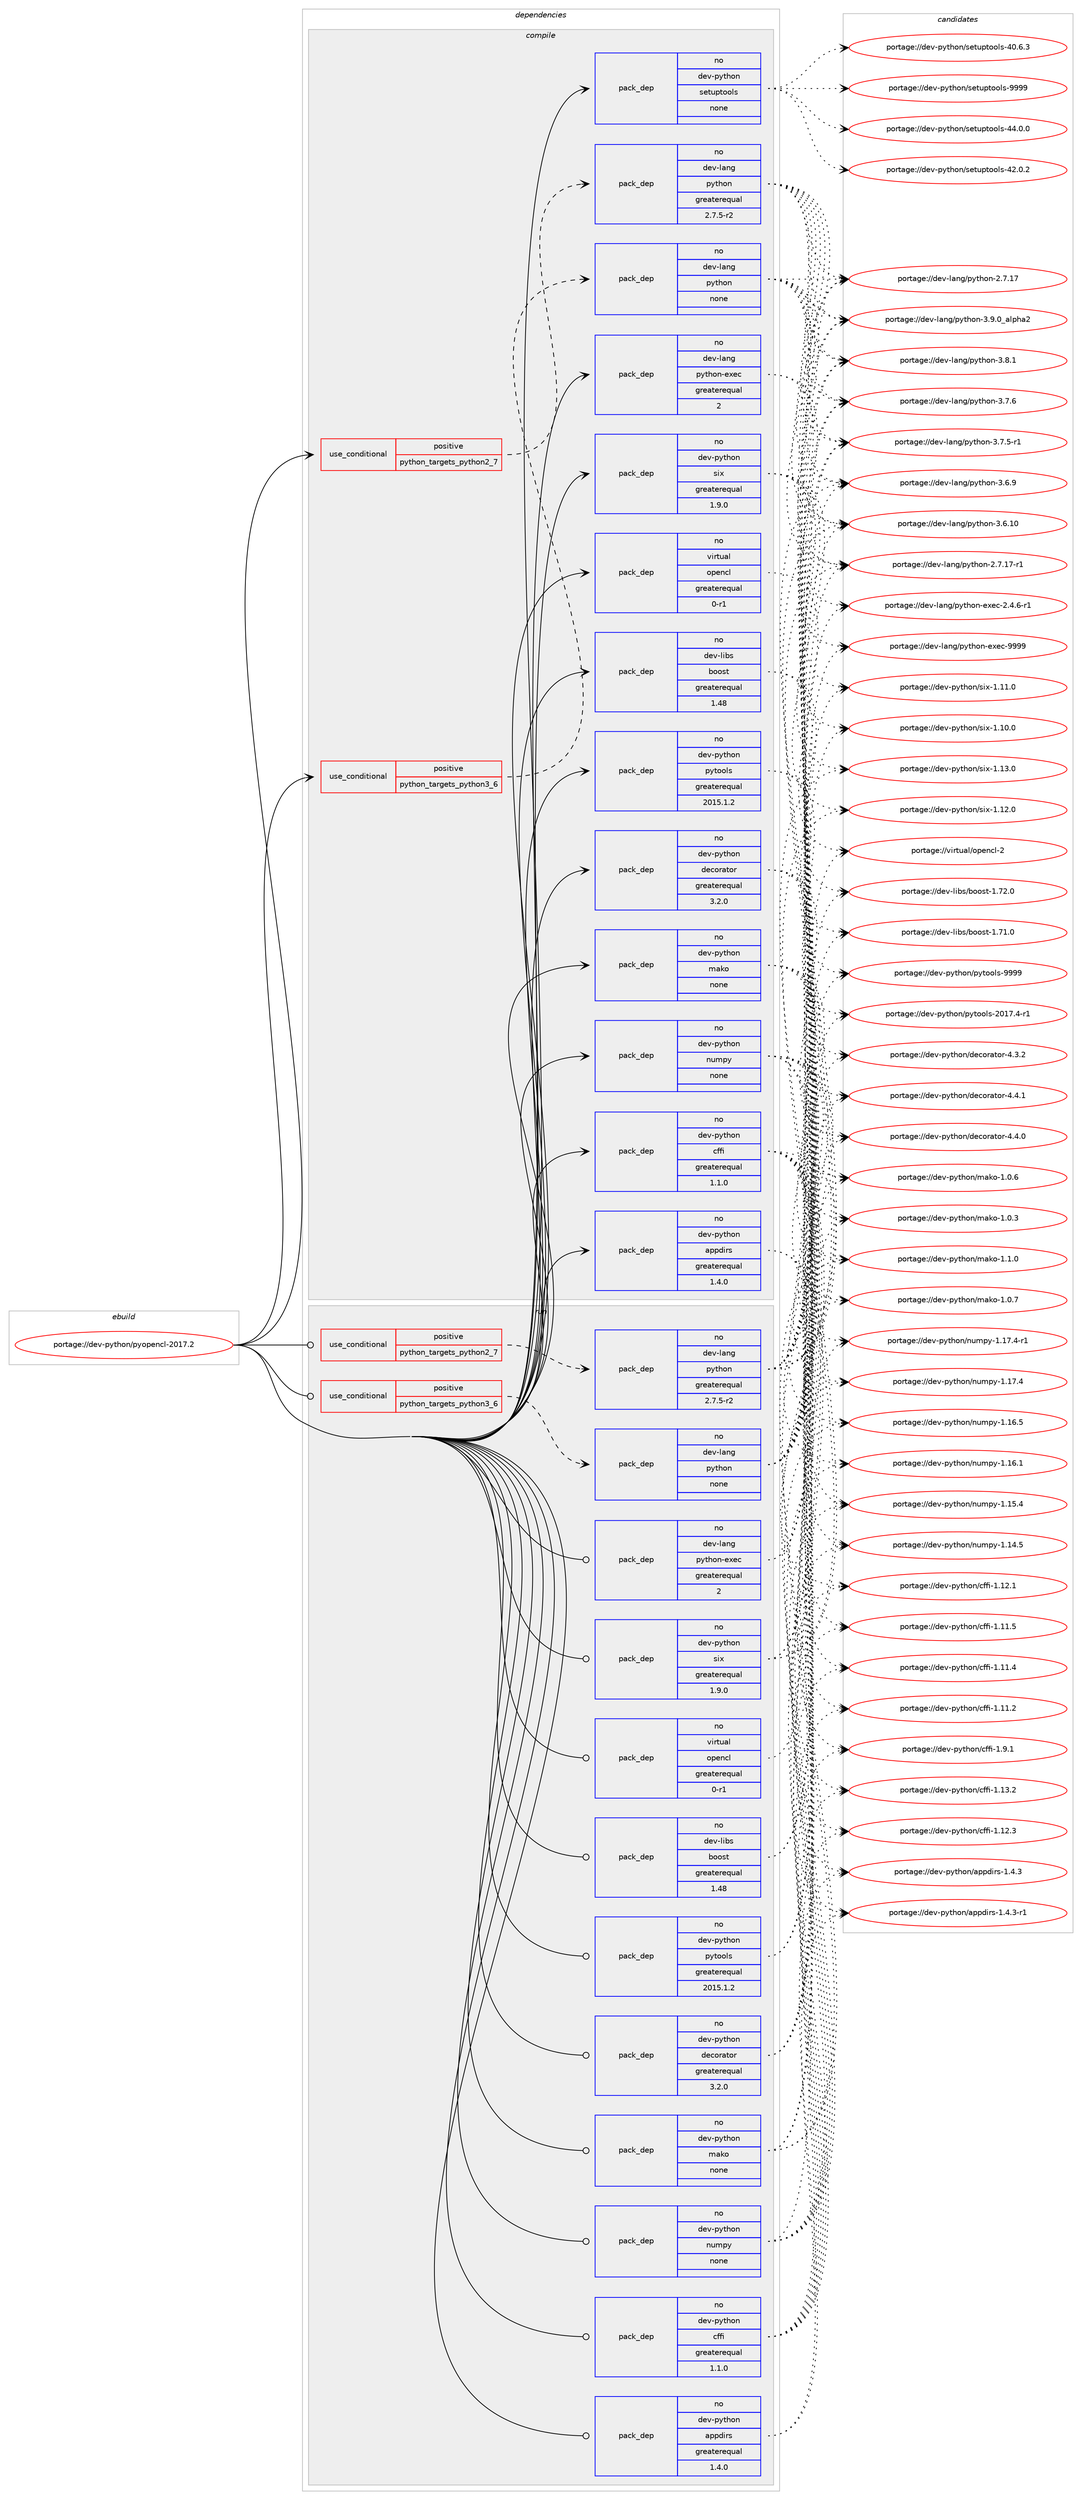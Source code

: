 digraph prolog {

# *************
# Graph options
# *************

newrank=true;
concentrate=true;
compound=true;
graph [rankdir=LR,fontname=Helvetica,fontsize=10,ranksep=1.5];#, ranksep=2.5, nodesep=0.2];
edge  [arrowhead=vee];
node  [fontname=Helvetica,fontsize=10];

# **********
# The ebuild
# **********

subgraph cluster_leftcol {
color=gray;
label=<<i>ebuild</i>>;
id [label="portage://dev-python/pyopencl-2017.2", color=red, width=4, href="../dev-python/pyopencl-2017.2.svg"];
}

# ****************
# The dependencies
# ****************

subgraph cluster_midcol {
color=gray;
label=<<i>dependencies</i>>;
subgraph cluster_compile {
fillcolor="#eeeeee";
style=filled;
label=<<i>compile</i>>;
subgraph cond108976 {
dependency436495 [label=<<TABLE BORDER="0" CELLBORDER="1" CELLSPACING="0" CELLPADDING="4"><TR><TD ROWSPAN="3" CELLPADDING="10">use_conditional</TD></TR><TR><TD>positive</TD></TR><TR><TD>python_targets_python2_7</TD></TR></TABLE>>, shape=none, color=red];
subgraph pack322587 {
dependency436496 [label=<<TABLE BORDER="0" CELLBORDER="1" CELLSPACING="0" CELLPADDING="4" WIDTH="220"><TR><TD ROWSPAN="6" CELLPADDING="30">pack_dep</TD></TR><TR><TD WIDTH="110">no</TD></TR><TR><TD>dev-lang</TD></TR><TR><TD>python</TD></TR><TR><TD>greaterequal</TD></TR><TR><TD>2.7.5-r2</TD></TR></TABLE>>, shape=none, color=blue];
}
dependency436495:e -> dependency436496:w [weight=20,style="dashed",arrowhead="vee"];
}
id:e -> dependency436495:w [weight=20,style="solid",arrowhead="vee"];
subgraph cond108977 {
dependency436497 [label=<<TABLE BORDER="0" CELLBORDER="1" CELLSPACING="0" CELLPADDING="4"><TR><TD ROWSPAN="3" CELLPADDING="10">use_conditional</TD></TR><TR><TD>positive</TD></TR><TR><TD>python_targets_python3_6</TD></TR></TABLE>>, shape=none, color=red];
subgraph pack322588 {
dependency436498 [label=<<TABLE BORDER="0" CELLBORDER="1" CELLSPACING="0" CELLPADDING="4" WIDTH="220"><TR><TD ROWSPAN="6" CELLPADDING="30">pack_dep</TD></TR><TR><TD WIDTH="110">no</TD></TR><TR><TD>dev-lang</TD></TR><TR><TD>python</TD></TR><TR><TD>none</TD></TR><TR><TD></TD></TR></TABLE>>, shape=none, color=blue];
}
dependency436497:e -> dependency436498:w [weight=20,style="dashed",arrowhead="vee"];
}
id:e -> dependency436497:w [weight=20,style="solid",arrowhead="vee"];
subgraph pack322589 {
dependency436499 [label=<<TABLE BORDER="0" CELLBORDER="1" CELLSPACING="0" CELLPADDING="4" WIDTH="220"><TR><TD ROWSPAN="6" CELLPADDING="30">pack_dep</TD></TR><TR><TD WIDTH="110">no</TD></TR><TR><TD>dev-lang</TD></TR><TR><TD>python-exec</TD></TR><TR><TD>greaterequal</TD></TR><TR><TD>2</TD></TR></TABLE>>, shape=none, color=blue];
}
id:e -> dependency436499:w [weight=20,style="solid",arrowhead="vee"];
subgraph pack322590 {
dependency436500 [label=<<TABLE BORDER="0" CELLBORDER="1" CELLSPACING="0" CELLPADDING="4" WIDTH="220"><TR><TD ROWSPAN="6" CELLPADDING="30">pack_dep</TD></TR><TR><TD WIDTH="110">no</TD></TR><TR><TD>dev-libs</TD></TR><TR><TD>boost</TD></TR><TR><TD>greaterequal</TD></TR><TR><TD>1.48</TD></TR></TABLE>>, shape=none, color=blue];
}
id:e -> dependency436500:w [weight=20,style="solid",arrowhead="vee"];
subgraph pack322591 {
dependency436501 [label=<<TABLE BORDER="0" CELLBORDER="1" CELLSPACING="0" CELLPADDING="4" WIDTH="220"><TR><TD ROWSPAN="6" CELLPADDING="30">pack_dep</TD></TR><TR><TD WIDTH="110">no</TD></TR><TR><TD>dev-python</TD></TR><TR><TD>appdirs</TD></TR><TR><TD>greaterequal</TD></TR><TR><TD>1.4.0</TD></TR></TABLE>>, shape=none, color=blue];
}
id:e -> dependency436501:w [weight=20,style="solid",arrowhead="vee"];
subgraph pack322592 {
dependency436502 [label=<<TABLE BORDER="0" CELLBORDER="1" CELLSPACING="0" CELLPADDING="4" WIDTH="220"><TR><TD ROWSPAN="6" CELLPADDING="30">pack_dep</TD></TR><TR><TD WIDTH="110">no</TD></TR><TR><TD>dev-python</TD></TR><TR><TD>cffi</TD></TR><TR><TD>greaterequal</TD></TR><TR><TD>1.1.0</TD></TR></TABLE>>, shape=none, color=blue];
}
id:e -> dependency436502:w [weight=20,style="solid",arrowhead="vee"];
subgraph pack322593 {
dependency436503 [label=<<TABLE BORDER="0" CELLBORDER="1" CELLSPACING="0" CELLPADDING="4" WIDTH="220"><TR><TD ROWSPAN="6" CELLPADDING="30">pack_dep</TD></TR><TR><TD WIDTH="110">no</TD></TR><TR><TD>dev-python</TD></TR><TR><TD>decorator</TD></TR><TR><TD>greaterequal</TD></TR><TR><TD>3.2.0</TD></TR></TABLE>>, shape=none, color=blue];
}
id:e -> dependency436503:w [weight=20,style="solid",arrowhead="vee"];
subgraph pack322594 {
dependency436504 [label=<<TABLE BORDER="0" CELLBORDER="1" CELLSPACING="0" CELLPADDING="4" WIDTH="220"><TR><TD ROWSPAN="6" CELLPADDING="30">pack_dep</TD></TR><TR><TD WIDTH="110">no</TD></TR><TR><TD>dev-python</TD></TR><TR><TD>mako</TD></TR><TR><TD>none</TD></TR><TR><TD></TD></TR></TABLE>>, shape=none, color=blue];
}
id:e -> dependency436504:w [weight=20,style="solid",arrowhead="vee"];
subgraph pack322595 {
dependency436505 [label=<<TABLE BORDER="0" CELLBORDER="1" CELLSPACING="0" CELLPADDING="4" WIDTH="220"><TR><TD ROWSPAN="6" CELLPADDING="30">pack_dep</TD></TR><TR><TD WIDTH="110">no</TD></TR><TR><TD>dev-python</TD></TR><TR><TD>numpy</TD></TR><TR><TD>none</TD></TR><TR><TD></TD></TR></TABLE>>, shape=none, color=blue];
}
id:e -> dependency436505:w [weight=20,style="solid",arrowhead="vee"];
subgraph pack322596 {
dependency436506 [label=<<TABLE BORDER="0" CELLBORDER="1" CELLSPACING="0" CELLPADDING="4" WIDTH="220"><TR><TD ROWSPAN="6" CELLPADDING="30">pack_dep</TD></TR><TR><TD WIDTH="110">no</TD></TR><TR><TD>dev-python</TD></TR><TR><TD>pytools</TD></TR><TR><TD>greaterequal</TD></TR><TR><TD>2015.1.2</TD></TR></TABLE>>, shape=none, color=blue];
}
id:e -> dependency436506:w [weight=20,style="solid",arrowhead="vee"];
subgraph pack322597 {
dependency436507 [label=<<TABLE BORDER="0" CELLBORDER="1" CELLSPACING="0" CELLPADDING="4" WIDTH="220"><TR><TD ROWSPAN="6" CELLPADDING="30">pack_dep</TD></TR><TR><TD WIDTH="110">no</TD></TR><TR><TD>dev-python</TD></TR><TR><TD>setuptools</TD></TR><TR><TD>none</TD></TR><TR><TD></TD></TR></TABLE>>, shape=none, color=blue];
}
id:e -> dependency436507:w [weight=20,style="solid",arrowhead="vee"];
subgraph pack322598 {
dependency436508 [label=<<TABLE BORDER="0" CELLBORDER="1" CELLSPACING="0" CELLPADDING="4" WIDTH="220"><TR><TD ROWSPAN="6" CELLPADDING="30">pack_dep</TD></TR><TR><TD WIDTH="110">no</TD></TR><TR><TD>dev-python</TD></TR><TR><TD>six</TD></TR><TR><TD>greaterequal</TD></TR><TR><TD>1.9.0</TD></TR></TABLE>>, shape=none, color=blue];
}
id:e -> dependency436508:w [weight=20,style="solid",arrowhead="vee"];
subgraph pack322599 {
dependency436509 [label=<<TABLE BORDER="0" CELLBORDER="1" CELLSPACING="0" CELLPADDING="4" WIDTH="220"><TR><TD ROWSPAN="6" CELLPADDING="30">pack_dep</TD></TR><TR><TD WIDTH="110">no</TD></TR><TR><TD>virtual</TD></TR><TR><TD>opencl</TD></TR><TR><TD>greaterequal</TD></TR><TR><TD>0-r1</TD></TR></TABLE>>, shape=none, color=blue];
}
id:e -> dependency436509:w [weight=20,style="solid",arrowhead="vee"];
}
subgraph cluster_compileandrun {
fillcolor="#eeeeee";
style=filled;
label=<<i>compile and run</i>>;
}
subgraph cluster_run {
fillcolor="#eeeeee";
style=filled;
label=<<i>run</i>>;
subgraph cond108978 {
dependency436510 [label=<<TABLE BORDER="0" CELLBORDER="1" CELLSPACING="0" CELLPADDING="4"><TR><TD ROWSPAN="3" CELLPADDING="10">use_conditional</TD></TR><TR><TD>positive</TD></TR><TR><TD>python_targets_python2_7</TD></TR></TABLE>>, shape=none, color=red];
subgraph pack322600 {
dependency436511 [label=<<TABLE BORDER="0" CELLBORDER="1" CELLSPACING="0" CELLPADDING="4" WIDTH="220"><TR><TD ROWSPAN="6" CELLPADDING="30">pack_dep</TD></TR><TR><TD WIDTH="110">no</TD></TR><TR><TD>dev-lang</TD></TR><TR><TD>python</TD></TR><TR><TD>greaterequal</TD></TR><TR><TD>2.7.5-r2</TD></TR></TABLE>>, shape=none, color=blue];
}
dependency436510:e -> dependency436511:w [weight=20,style="dashed",arrowhead="vee"];
}
id:e -> dependency436510:w [weight=20,style="solid",arrowhead="odot"];
subgraph cond108979 {
dependency436512 [label=<<TABLE BORDER="0" CELLBORDER="1" CELLSPACING="0" CELLPADDING="4"><TR><TD ROWSPAN="3" CELLPADDING="10">use_conditional</TD></TR><TR><TD>positive</TD></TR><TR><TD>python_targets_python3_6</TD></TR></TABLE>>, shape=none, color=red];
subgraph pack322601 {
dependency436513 [label=<<TABLE BORDER="0" CELLBORDER="1" CELLSPACING="0" CELLPADDING="4" WIDTH="220"><TR><TD ROWSPAN="6" CELLPADDING="30">pack_dep</TD></TR><TR><TD WIDTH="110">no</TD></TR><TR><TD>dev-lang</TD></TR><TR><TD>python</TD></TR><TR><TD>none</TD></TR><TR><TD></TD></TR></TABLE>>, shape=none, color=blue];
}
dependency436512:e -> dependency436513:w [weight=20,style="dashed",arrowhead="vee"];
}
id:e -> dependency436512:w [weight=20,style="solid",arrowhead="odot"];
subgraph pack322602 {
dependency436514 [label=<<TABLE BORDER="0" CELLBORDER="1" CELLSPACING="0" CELLPADDING="4" WIDTH="220"><TR><TD ROWSPAN="6" CELLPADDING="30">pack_dep</TD></TR><TR><TD WIDTH="110">no</TD></TR><TR><TD>dev-lang</TD></TR><TR><TD>python-exec</TD></TR><TR><TD>greaterequal</TD></TR><TR><TD>2</TD></TR></TABLE>>, shape=none, color=blue];
}
id:e -> dependency436514:w [weight=20,style="solid",arrowhead="odot"];
subgraph pack322603 {
dependency436515 [label=<<TABLE BORDER="0" CELLBORDER="1" CELLSPACING="0" CELLPADDING="4" WIDTH="220"><TR><TD ROWSPAN="6" CELLPADDING="30">pack_dep</TD></TR><TR><TD WIDTH="110">no</TD></TR><TR><TD>dev-libs</TD></TR><TR><TD>boost</TD></TR><TR><TD>greaterequal</TD></TR><TR><TD>1.48</TD></TR></TABLE>>, shape=none, color=blue];
}
id:e -> dependency436515:w [weight=20,style="solid",arrowhead="odot"];
subgraph pack322604 {
dependency436516 [label=<<TABLE BORDER="0" CELLBORDER="1" CELLSPACING="0" CELLPADDING="4" WIDTH="220"><TR><TD ROWSPAN="6" CELLPADDING="30">pack_dep</TD></TR><TR><TD WIDTH="110">no</TD></TR><TR><TD>dev-python</TD></TR><TR><TD>appdirs</TD></TR><TR><TD>greaterequal</TD></TR><TR><TD>1.4.0</TD></TR></TABLE>>, shape=none, color=blue];
}
id:e -> dependency436516:w [weight=20,style="solid",arrowhead="odot"];
subgraph pack322605 {
dependency436517 [label=<<TABLE BORDER="0" CELLBORDER="1" CELLSPACING="0" CELLPADDING="4" WIDTH="220"><TR><TD ROWSPAN="6" CELLPADDING="30">pack_dep</TD></TR><TR><TD WIDTH="110">no</TD></TR><TR><TD>dev-python</TD></TR><TR><TD>cffi</TD></TR><TR><TD>greaterequal</TD></TR><TR><TD>1.1.0</TD></TR></TABLE>>, shape=none, color=blue];
}
id:e -> dependency436517:w [weight=20,style="solid",arrowhead="odot"];
subgraph pack322606 {
dependency436518 [label=<<TABLE BORDER="0" CELLBORDER="1" CELLSPACING="0" CELLPADDING="4" WIDTH="220"><TR><TD ROWSPAN="6" CELLPADDING="30">pack_dep</TD></TR><TR><TD WIDTH="110">no</TD></TR><TR><TD>dev-python</TD></TR><TR><TD>decorator</TD></TR><TR><TD>greaterequal</TD></TR><TR><TD>3.2.0</TD></TR></TABLE>>, shape=none, color=blue];
}
id:e -> dependency436518:w [weight=20,style="solid",arrowhead="odot"];
subgraph pack322607 {
dependency436519 [label=<<TABLE BORDER="0" CELLBORDER="1" CELLSPACING="0" CELLPADDING="4" WIDTH="220"><TR><TD ROWSPAN="6" CELLPADDING="30">pack_dep</TD></TR><TR><TD WIDTH="110">no</TD></TR><TR><TD>dev-python</TD></TR><TR><TD>mako</TD></TR><TR><TD>none</TD></TR><TR><TD></TD></TR></TABLE>>, shape=none, color=blue];
}
id:e -> dependency436519:w [weight=20,style="solid",arrowhead="odot"];
subgraph pack322608 {
dependency436520 [label=<<TABLE BORDER="0" CELLBORDER="1" CELLSPACING="0" CELLPADDING="4" WIDTH="220"><TR><TD ROWSPAN="6" CELLPADDING="30">pack_dep</TD></TR><TR><TD WIDTH="110">no</TD></TR><TR><TD>dev-python</TD></TR><TR><TD>numpy</TD></TR><TR><TD>none</TD></TR><TR><TD></TD></TR></TABLE>>, shape=none, color=blue];
}
id:e -> dependency436520:w [weight=20,style="solid",arrowhead="odot"];
subgraph pack322609 {
dependency436521 [label=<<TABLE BORDER="0" CELLBORDER="1" CELLSPACING="0" CELLPADDING="4" WIDTH="220"><TR><TD ROWSPAN="6" CELLPADDING="30">pack_dep</TD></TR><TR><TD WIDTH="110">no</TD></TR><TR><TD>dev-python</TD></TR><TR><TD>pytools</TD></TR><TR><TD>greaterequal</TD></TR><TR><TD>2015.1.2</TD></TR></TABLE>>, shape=none, color=blue];
}
id:e -> dependency436521:w [weight=20,style="solid",arrowhead="odot"];
subgraph pack322610 {
dependency436522 [label=<<TABLE BORDER="0" CELLBORDER="1" CELLSPACING="0" CELLPADDING="4" WIDTH="220"><TR><TD ROWSPAN="6" CELLPADDING="30">pack_dep</TD></TR><TR><TD WIDTH="110">no</TD></TR><TR><TD>dev-python</TD></TR><TR><TD>six</TD></TR><TR><TD>greaterequal</TD></TR><TR><TD>1.9.0</TD></TR></TABLE>>, shape=none, color=blue];
}
id:e -> dependency436522:w [weight=20,style="solid",arrowhead="odot"];
subgraph pack322611 {
dependency436523 [label=<<TABLE BORDER="0" CELLBORDER="1" CELLSPACING="0" CELLPADDING="4" WIDTH="220"><TR><TD ROWSPAN="6" CELLPADDING="30">pack_dep</TD></TR><TR><TD WIDTH="110">no</TD></TR><TR><TD>virtual</TD></TR><TR><TD>opencl</TD></TR><TR><TD>greaterequal</TD></TR><TR><TD>0-r1</TD></TR></TABLE>>, shape=none, color=blue];
}
id:e -> dependency436523:w [weight=20,style="solid",arrowhead="odot"];
}
}

# **************
# The candidates
# **************

subgraph cluster_choices {
rank=same;
color=gray;
label=<<i>candidates</i>>;

subgraph choice322587 {
color=black;
nodesep=1;
choice10010111845108971101034711212111610411111045514657464895971081121049750 [label="portage://dev-lang/python-3.9.0_alpha2", color=red, width=4,href="../dev-lang/python-3.9.0_alpha2.svg"];
choice100101118451089711010347112121116104111110455146564649 [label="portage://dev-lang/python-3.8.1", color=red, width=4,href="../dev-lang/python-3.8.1.svg"];
choice100101118451089711010347112121116104111110455146554654 [label="portage://dev-lang/python-3.7.6", color=red, width=4,href="../dev-lang/python-3.7.6.svg"];
choice1001011184510897110103471121211161041111104551465546534511449 [label="portage://dev-lang/python-3.7.5-r1", color=red, width=4,href="../dev-lang/python-3.7.5-r1.svg"];
choice100101118451089711010347112121116104111110455146544657 [label="portage://dev-lang/python-3.6.9", color=red, width=4,href="../dev-lang/python-3.6.9.svg"];
choice10010111845108971101034711212111610411111045514654464948 [label="portage://dev-lang/python-3.6.10", color=red, width=4,href="../dev-lang/python-3.6.10.svg"];
choice100101118451089711010347112121116104111110455046554649554511449 [label="portage://dev-lang/python-2.7.17-r1", color=red, width=4,href="../dev-lang/python-2.7.17-r1.svg"];
choice10010111845108971101034711212111610411111045504655464955 [label="portage://dev-lang/python-2.7.17", color=red, width=4,href="../dev-lang/python-2.7.17.svg"];
dependency436496:e -> choice10010111845108971101034711212111610411111045514657464895971081121049750:w [style=dotted,weight="100"];
dependency436496:e -> choice100101118451089711010347112121116104111110455146564649:w [style=dotted,weight="100"];
dependency436496:e -> choice100101118451089711010347112121116104111110455146554654:w [style=dotted,weight="100"];
dependency436496:e -> choice1001011184510897110103471121211161041111104551465546534511449:w [style=dotted,weight="100"];
dependency436496:e -> choice100101118451089711010347112121116104111110455146544657:w [style=dotted,weight="100"];
dependency436496:e -> choice10010111845108971101034711212111610411111045514654464948:w [style=dotted,weight="100"];
dependency436496:e -> choice100101118451089711010347112121116104111110455046554649554511449:w [style=dotted,weight="100"];
dependency436496:e -> choice10010111845108971101034711212111610411111045504655464955:w [style=dotted,weight="100"];
}
subgraph choice322588 {
color=black;
nodesep=1;
choice10010111845108971101034711212111610411111045514657464895971081121049750 [label="portage://dev-lang/python-3.9.0_alpha2", color=red, width=4,href="../dev-lang/python-3.9.0_alpha2.svg"];
choice100101118451089711010347112121116104111110455146564649 [label="portage://dev-lang/python-3.8.1", color=red, width=4,href="../dev-lang/python-3.8.1.svg"];
choice100101118451089711010347112121116104111110455146554654 [label="portage://dev-lang/python-3.7.6", color=red, width=4,href="../dev-lang/python-3.7.6.svg"];
choice1001011184510897110103471121211161041111104551465546534511449 [label="portage://dev-lang/python-3.7.5-r1", color=red, width=4,href="../dev-lang/python-3.7.5-r1.svg"];
choice100101118451089711010347112121116104111110455146544657 [label="portage://dev-lang/python-3.6.9", color=red, width=4,href="../dev-lang/python-3.6.9.svg"];
choice10010111845108971101034711212111610411111045514654464948 [label="portage://dev-lang/python-3.6.10", color=red, width=4,href="../dev-lang/python-3.6.10.svg"];
choice100101118451089711010347112121116104111110455046554649554511449 [label="portage://dev-lang/python-2.7.17-r1", color=red, width=4,href="../dev-lang/python-2.7.17-r1.svg"];
choice10010111845108971101034711212111610411111045504655464955 [label="portage://dev-lang/python-2.7.17", color=red, width=4,href="../dev-lang/python-2.7.17.svg"];
dependency436498:e -> choice10010111845108971101034711212111610411111045514657464895971081121049750:w [style=dotted,weight="100"];
dependency436498:e -> choice100101118451089711010347112121116104111110455146564649:w [style=dotted,weight="100"];
dependency436498:e -> choice100101118451089711010347112121116104111110455146554654:w [style=dotted,weight="100"];
dependency436498:e -> choice1001011184510897110103471121211161041111104551465546534511449:w [style=dotted,weight="100"];
dependency436498:e -> choice100101118451089711010347112121116104111110455146544657:w [style=dotted,weight="100"];
dependency436498:e -> choice10010111845108971101034711212111610411111045514654464948:w [style=dotted,weight="100"];
dependency436498:e -> choice100101118451089711010347112121116104111110455046554649554511449:w [style=dotted,weight="100"];
dependency436498:e -> choice10010111845108971101034711212111610411111045504655464955:w [style=dotted,weight="100"];
}
subgraph choice322589 {
color=black;
nodesep=1;
choice10010111845108971101034711212111610411111045101120101994557575757 [label="portage://dev-lang/python-exec-9999", color=red, width=4,href="../dev-lang/python-exec-9999.svg"];
choice10010111845108971101034711212111610411111045101120101994550465246544511449 [label="portage://dev-lang/python-exec-2.4.6-r1", color=red, width=4,href="../dev-lang/python-exec-2.4.6-r1.svg"];
dependency436499:e -> choice10010111845108971101034711212111610411111045101120101994557575757:w [style=dotted,weight="100"];
dependency436499:e -> choice10010111845108971101034711212111610411111045101120101994550465246544511449:w [style=dotted,weight="100"];
}
subgraph choice322590 {
color=black;
nodesep=1;
choice1001011184510810598115479811111111511645494655504648 [label="portage://dev-libs/boost-1.72.0", color=red, width=4,href="../dev-libs/boost-1.72.0.svg"];
choice1001011184510810598115479811111111511645494655494648 [label="portage://dev-libs/boost-1.71.0", color=red, width=4,href="../dev-libs/boost-1.71.0.svg"];
dependency436500:e -> choice1001011184510810598115479811111111511645494655504648:w [style=dotted,weight="100"];
dependency436500:e -> choice1001011184510810598115479811111111511645494655494648:w [style=dotted,weight="100"];
}
subgraph choice322591 {
color=black;
nodesep=1;
choice1001011184511212111610411111047971121121001051141154549465246514511449 [label="portage://dev-python/appdirs-1.4.3-r1", color=red, width=4,href="../dev-python/appdirs-1.4.3-r1.svg"];
choice100101118451121211161041111104797112112100105114115454946524651 [label="portage://dev-python/appdirs-1.4.3", color=red, width=4,href="../dev-python/appdirs-1.4.3.svg"];
dependency436501:e -> choice1001011184511212111610411111047971121121001051141154549465246514511449:w [style=dotted,weight="100"];
dependency436501:e -> choice100101118451121211161041111104797112112100105114115454946524651:w [style=dotted,weight="100"];
}
subgraph choice322592 {
color=black;
nodesep=1;
choice100101118451121211161041111104799102102105454946574649 [label="portage://dev-python/cffi-1.9.1", color=red, width=4,href="../dev-python/cffi-1.9.1.svg"];
choice10010111845112121116104111110479910210210545494649514650 [label="portage://dev-python/cffi-1.13.2", color=red, width=4,href="../dev-python/cffi-1.13.2.svg"];
choice10010111845112121116104111110479910210210545494649504651 [label="portage://dev-python/cffi-1.12.3", color=red, width=4,href="../dev-python/cffi-1.12.3.svg"];
choice10010111845112121116104111110479910210210545494649504649 [label="portage://dev-python/cffi-1.12.1", color=red, width=4,href="../dev-python/cffi-1.12.1.svg"];
choice10010111845112121116104111110479910210210545494649494653 [label="portage://dev-python/cffi-1.11.5", color=red, width=4,href="../dev-python/cffi-1.11.5.svg"];
choice10010111845112121116104111110479910210210545494649494652 [label="portage://dev-python/cffi-1.11.4", color=red, width=4,href="../dev-python/cffi-1.11.4.svg"];
choice10010111845112121116104111110479910210210545494649494650 [label="portage://dev-python/cffi-1.11.2", color=red, width=4,href="../dev-python/cffi-1.11.2.svg"];
dependency436502:e -> choice100101118451121211161041111104799102102105454946574649:w [style=dotted,weight="100"];
dependency436502:e -> choice10010111845112121116104111110479910210210545494649514650:w [style=dotted,weight="100"];
dependency436502:e -> choice10010111845112121116104111110479910210210545494649504651:w [style=dotted,weight="100"];
dependency436502:e -> choice10010111845112121116104111110479910210210545494649504649:w [style=dotted,weight="100"];
dependency436502:e -> choice10010111845112121116104111110479910210210545494649494653:w [style=dotted,weight="100"];
dependency436502:e -> choice10010111845112121116104111110479910210210545494649494652:w [style=dotted,weight="100"];
dependency436502:e -> choice10010111845112121116104111110479910210210545494649494650:w [style=dotted,weight="100"];
}
subgraph choice322593 {
color=black;
nodesep=1;
choice10010111845112121116104111110471001019911111497116111114455246524649 [label="portage://dev-python/decorator-4.4.1", color=red, width=4,href="../dev-python/decorator-4.4.1.svg"];
choice10010111845112121116104111110471001019911111497116111114455246524648 [label="portage://dev-python/decorator-4.4.0", color=red, width=4,href="../dev-python/decorator-4.4.0.svg"];
choice10010111845112121116104111110471001019911111497116111114455246514650 [label="portage://dev-python/decorator-4.3.2", color=red, width=4,href="../dev-python/decorator-4.3.2.svg"];
dependency436503:e -> choice10010111845112121116104111110471001019911111497116111114455246524649:w [style=dotted,weight="100"];
dependency436503:e -> choice10010111845112121116104111110471001019911111497116111114455246524648:w [style=dotted,weight="100"];
dependency436503:e -> choice10010111845112121116104111110471001019911111497116111114455246514650:w [style=dotted,weight="100"];
}
subgraph choice322594 {
color=black;
nodesep=1;
choice100101118451121211161041111104710997107111454946494648 [label="portage://dev-python/mako-1.1.0", color=red, width=4,href="../dev-python/mako-1.1.0.svg"];
choice100101118451121211161041111104710997107111454946484655 [label="portage://dev-python/mako-1.0.7", color=red, width=4,href="../dev-python/mako-1.0.7.svg"];
choice100101118451121211161041111104710997107111454946484654 [label="portage://dev-python/mako-1.0.6", color=red, width=4,href="../dev-python/mako-1.0.6.svg"];
choice100101118451121211161041111104710997107111454946484651 [label="portage://dev-python/mako-1.0.3", color=red, width=4,href="../dev-python/mako-1.0.3.svg"];
dependency436504:e -> choice100101118451121211161041111104710997107111454946494648:w [style=dotted,weight="100"];
dependency436504:e -> choice100101118451121211161041111104710997107111454946484655:w [style=dotted,weight="100"];
dependency436504:e -> choice100101118451121211161041111104710997107111454946484654:w [style=dotted,weight="100"];
dependency436504:e -> choice100101118451121211161041111104710997107111454946484651:w [style=dotted,weight="100"];
}
subgraph choice322595 {
color=black;
nodesep=1;
choice1001011184511212111610411111047110117109112121454946495546524511449 [label="portage://dev-python/numpy-1.17.4-r1", color=red, width=4,href="../dev-python/numpy-1.17.4-r1.svg"];
choice100101118451121211161041111104711011710911212145494649554652 [label="portage://dev-python/numpy-1.17.4", color=red, width=4,href="../dev-python/numpy-1.17.4.svg"];
choice100101118451121211161041111104711011710911212145494649544653 [label="portage://dev-python/numpy-1.16.5", color=red, width=4,href="../dev-python/numpy-1.16.5.svg"];
choice100101118451121211161041111104711011710911212145494649544649 [label="portage://dev-python/numpy-1.16.1", color=red, width=4,href="../dev-python/numpy-1.16.1.svg"];
choice100101118451121211161041111104711011710911212145494649534652 [label="portage://dev-python/numpy-1.15.4", color=red, width=4,href="../dev-python/numpy-1.15.4.svg"];
choice100101118451121211161041111104711011710911212145494649524653 [label="portage://dev-python/numpy-1.14.5", color=red, width=4,href="../dev-python/numpy-1.14.5.svg"];
dependency436505:e -> choice1001011184511212111610411111047110117109112121454946495546524511449:w [style=dotted,weight="100"];
dependency436505:e -> choice100101118451121211161041111104711011710911212145494649554652:w [style=dotted,weight="100"];
dependency436505:e -> choice100101118451121211161041111104711011710911212145494649544653:w [style=dotted,weight="100"];
dependency436505:e -> choice100101118451121211161041111104711011710911212145494649544649:w [style=dotted,weight="100"];
dependency436505:e -> choice100101118451121211161041111104711011710911212145494649534652:w [style=dotted,weight="100"];
dependency436505:e -> choice100101118451121211161041111104711011710911212145494649524653:w [style=dotted,weight="100"];
}
subgraph choice322596 {
color=black;
nodesep=1;
choice10010111845112121116104111110471121211161111111081154557575757 [label="portage://dev-python/pytools-9999", color=red, width=4,href="../dev-python/pytools-9999.svg"];
choice1001011184511212111610411111047112121116111111108115455048495546524511449 [label="portage://dev-python/pytools-2017.4-r1", color=red, width=4,href="../dev-python/pytools-2017.4-r1.svg"];
dependency436506:e -> choice10010111845112121116104111110471121211161111111081154557575757:w [style=dotted,weight="100"];
dependency436506:e -> choice1001011184511212111610411111047112121116111111108115455048495546524511449:w [style=dotted,weight="100"];
}
subgraph choice322597 {
color=black;
nodesep=1;
choice10010111845112121116104111110471151011161171121161111111081154557575757 [label="portage://dev-python/setuptools-9999", color=red, width=4,href="../dev-python/setuptools-9999.svg"];
choice100101118451121211161041111104711510111611711211611111110811545525246484648 [label="portage://dev-python/setuptools-44.0.0", color=red, width=4,href="../dev-python/setuptools-44.0.0.svg"];
choice100101118451121211161041111104711510111611711211611111110811545525046484650 [label="portage://dev-python/setuptools-42.0.2", color=red, width=4,href="../dev-python/setuptools-42.0.2.svg"];
choice100101118451121211161041111104711510111611711211611111110811545524846544651 [label="portage://dev-python/setuptools-40.6.3", color=red, width=4,href="../dev-python/setuptools-40.6.3.svg"];
dependency436507:e -> choice10010111845112121116104111110471151011161171121161111111081154557575757:w [style=dotted,weight="100"];
dependency436507:e -> choice100101118451121211161041111104711510111611711211611111110811545525246484648:w [style=dotted,weight="100"];
dependency436507:e -> choice100101118451121211161041111104711510111611711211611111110811545525046484650:w [style=dotted,weight="100"];
dependency436507:e -> choice100101118451121211161041111104711510111611711211611111110811545524846544651:w [style=dotted,weight="100"];
}
subgraph choice322598 {
color=black;
nodesep=1;
choice100101118451121211161041111104711510512045494649514648 [label="portage://dev-python/six-1.13.0", color=red, width=4,href="../dev-python/six-1.13.0.svg"];
choice100101118451121211161041111104711510512045494649504648 [label="portage://dev-python/six-1.12.0", color=red, width=4,href="../dev-python/six-1.12.0.svg"];
choice100101118451121211161041111104711510512045494649494648 [label="portage://dev-python/six-1.11.0", color=red, width=4,href="../dev-python/six-1.11.0.svg"];
choice100101118451121211161041111104711510512045494649484648 [label="portage://dev-python/six-1.10.0", color=red, width=4,href="../dev-python/six-1.10.0.svg"];
dependency436508:e -> choice100101118451121211161041111104711510512045494649514648:w [style=dotted,weight="100"];
dependency436508:e -> choice100101118451121211161041111104711510512045494649504648:w [style=dotted,weight="100"];
dependency436508:e -> choice100101118451121211161041111104711510512045494649494648:w [style=dotted,weight="100"];
dependency436508:e -> choice100101118451121211161041111104711510512045494649484648:w [style=dotted,weight="100"];
}
subgraph choice322599 {
color=black;
nodesep=1;
choice1181051141161179710847111112101110991084550 [label="portage://virtual/opencl-2", color=red, width=4,href="../virtual/opencl-2.svg"];
dependency436509:e -> choice1181051141161179710847111112101110991084550:w [style=dotted,weight="100"];
}
subgraph choice322600 {
color=black;
nodesep=1;
choice10010111845108971101034711212111610411111045514657464895971081121049750 [label="portage://dev-lang/python-3.9.0_alpha2", color=red, width=4,href="../dev-lang/python-3.9.0_alpha2.svg"];
choice100101118451089711010347112121116104111110455146564649 [label="portage://dev-lang/python-3.8.1", color=red, width=4,href="../dev-lang/python-3.8.1.svg"];
choice100101118451089711010347112121116104111110455146554654 [label="portage://dev-lang/python-3.7.6", color=red, width=4,href="../dev-lang/python-3.7.6.svg"];
choice1001011184510897110103471121211161041111104551465546534511449 [label="portage://dev-lang/python-3.7.5-r1", color=red, width=4,href="../dev-lang/python-3.7.5-r1.svg"];
choice100101118451089711010347112121116104111110455146544657 [label="portage://dev-lang/python-3.6.9", color=red, width=4,href="../dev-lang/python-3.6.9.svg"];
choice10010111845108971101034711212111610411111045514654464948 [label="portage://dev-lang/python-3.6.10", color=red, width=4,href="../dev-lang/python-3.6.10.svg"];
choice100101118451089711010347112121116104111110455046554649554511449 [label="portage://dev-lang/python-2.7.17-r1", color=red, width=4,href="../dev-lang/python-2.7.17-r1.svg"];
choice10010111845108971101034711212111610411111045504655464955 [label="portage://dev-lang/python-2.7.17", color=red, width=4,href="../dev-lang/python-2.7.17.svg"];
dependency436511:e -> choice10010111845108971101034711212111610411111045514657464895971081121049750:w [style=dotted,weight="100"];
dependency436511:e -> choice100101118451089711010347112121116104111110455146564649:w [style=dotted,weight="100"];
dependency436511:e -> choice100101118451089711010347112121116104111110455146554654:w [style=dotted,weight="100"];
dependency436511:e -> choice1001011184510897110103471121211161041111104551465546534511449:w [style=dotted,weight="100"];
dependency436511:e -> choice100101118451089711010347112121116104111110455146544657:w [style=dotted,weight="100"];
dependency436511:e -> choice10010111845108971101034711212111610411111045514654464948:w [style=dotted,weight="100"];
dependency436511:e -> choice100101118451089711010347112121116104111110455046554649554511449:w [style=dotted,weight="100"];
dependency436511:e -> choice10010111845108971101034711212111610411111045504655464955:w [style=dotted,weight="100"];
}
subgraph choice322601 {
color=black;
nodesep=1;
choice10010111845108971101034711212111610411111045514657464895971081121049750 [label="portage://dev-lang/python-3.9.0_alpha2", color=red, width=4,href="../dev-lang/python-3.9.0_alpha2.svg"];
choice100101118451089711010347112121116104111110455146564649 [label="portage://dev-lang/python-3.8.1", color=red, width=4,href="../dev-lang/python-3.8.1.svg"];
choice100101118451089711010347112121116104111110455146554654 [label="portage://dev-lang/python-3.7.6", color=red, width=4,href="../dev-lang/python-3.7.6.svg"];
choice1001011184510897110103471121211161041111104551465546534511449 [label="portage://dev-lang/python-3.7.5-r1", color=red, width=4,href="../dev-lang/python-3.7.5-r1.svg"];
choice100101118451089711010347112121116104111110455146544657 [label="portage://dev-lang/python-3.6.9", color=red, width=4,href="../dev-lang/python-3.6.9.svg"];
choice10010111845108971101034711212111610411111045514654464948 [label="portage://dev-lang/python-3.6.10", color=red, width=4,href="../dev-lang/python-3.6.10.svg"];
choice100101118451089711010347112121116104111110455046554649554511449 [label="portage://dev-lang/python-2.7.17-r1", color=red, width=4,href="../dev-lang/python-2.7.17-r1.svg"];
choice10010111845108971101034711212111610411111045504655464955 [label="portage://dev-lang/python-2.7.17", color=red, width=4,href="../dev-lang/python-2.7.17.svg"];
dependency436513:e -> choice10010111845108971101034711212111610411111045514657464895971081121049750:w [style=dotted,weight="100"];
dependency436513:e -> choice100101118451089711010347112121116104111110455146564649:w [style=dotted,weight="100"];
dependency436513:e -> choice100101118451089711010347112121116104111110455146554654:w [style=dotted,weight="100"];
dependency436513:e -> choice1001011184510897110103471121211161041111104551465546534511449:w [style=dotted,weight="100"];
dependency436513:e -> choice100101118451089711010347112121116104111110455146544657:w [style=dotted,weight="100"];
dependency436513:e -> choice10010111845108971101034711212111610411111045514654464948:w [style=dotted,weight="100"];
dependency436513:e -> choice100101118451089711010347112121116104111110455046554649554511449:w [style=dotted,weight="100"];
dependency436513:e -> choice10010111845108971101034711212111610411111045504655464955:w [style=dotted,weight="100"];
}
subgraph choice322602 {
color=black;
nodesep=1;
choice10010111845108971101034711212111610411111045101120101994557575757 [label="portage://dev-lang/python-exec-9999", color=red, width=4,href="../dev-lang/python-exec-9999.svg"];
choice10010111845108971101034711212111610411111045101120101994550465246544511449 [label="portage://dev-lang/python-exec-2.4.6-r1", color=red, width=4,href="../dev-lang/python-exec-2.4.6-r1.svg"];
dependency436514:e -> choice10010111845108971101034711212111610411111045101120101994557575757:w [style=dotted,weight="100"];
dependency436514:e -> choice10010111845108971101034711212111610411111045101120101994550465246544511449:w [style=dotted,weight="100"];
}
subgraph choice322603 {
color=black;
nodesep=1;
choice1001011184510810598115479811111111511645494655504648 [label="portage://dev-libs/boost-1.72.0", color=red, width=4,href="../dev-libs/boost-1.72.0.svg"];
choice1001011184510810598115479811111111511645494655494648 [label="portage://dev-libs/boost-1.71.0", color=red, width=4,href="../dev-libs/boost-1.71.0.svg"];
dependency436515:e -> choice1001011184510810598115479811111111511645494655504648:w [style=dotted,weight="100"];
dependency436515:e -> choice1001011184510810598115479811111111511645494655494648:w [style=dotted,weight="100"];
}
subgraph choice322604 {
color=black;
nodesep=1;
choice1001011184511212111610411111047971121121001051141154549465246514511449 [label="portage://dev-python/appdirs-1.4.3-r1", color=red, width=4,href="../dev-python/appdirs-1.4.3-r1.svg"];
choice100101118451121211161041111104797112112100105114115454946524651 [label="portage://dev-python/appdirs-1.4.3", color=red, width=4,href="../dev-python/appdirs-1.4.3.svg"];
dependency436516:e -> choice1001011184511212111610411111047971121121001051141154549465246514511449:w [style=dotted,weight="100"];
dependency436516:e -> choice100101118451121211161041111104797112112100105114115454946524651:w [style=dotted,weight="100"];
}
subgraph choice322605 {
color=black;
nodesep=1;
choice100101118451121211161041111104799102102105454946574649 [label="portage://dev-python/cffi-1.9.1", color=red, width=4,href="../dev-python/cffi-1.9.1.svg"];
choice10010111845112121116104111110479910210210545494649514650 [label="portage://dev-python/cffi-1.13.2", color=red, width=4,href="../dev-python/cffi-1.13.2.svg"];
choice10010111845112121116104111110479910210210545494649504651 [label="portage://dev-python/cffi-1.12.3", color=red, width=4,href="../dev-python/cffi-1.12.3.svg"];
choice10010111845112121116104111110479910210210545494649504649 [label="portage://dev-python/cffi-1.12.1", color=red, width=4,href="../dev-python/cffi-1.12.1.svg"];
choice10010111845112121116104111110479910210210545494649494653 [label="portage://dev-python/cffi-1.11.5", color=red, width=4,href="../dev-python/cffi-1.11.5.svg"];
choice10010111845112121116104111110479910210210545494649494652 [label="portage://dev-python/cffi-1.11.4", color=red, width=4,href="../dev-python/cffi-1.11.4.svg"];
choice10010111845112121116104111110479910210210545494649494650 [label="portage://dev-python/cffi-1.11.2", color=red, width=4,href="../dev-python/cffi-1.11.2.svg"];
dependency436517:e -> choice100101118451121211161041111104799102102105454946574649:w [style=dotted,weight="100"];
dependency436517:e -> choice10010111845112121116104111110479910210210545494649514650:w [style=dotted,weight="100"];
dependency436517:e -> choice10010111845112121116104111110479910210210545494649504651:w [style=dotted,weight="100"];
dependency436517:e -> choice10010111845112121116104111110479910210210545494649504649:w [style=dotted,weight="100"];
dependency436517:e -> choice10010111845112121116104111110479910210210545494649494653:w [style=dotted,weight="100"];
dependency436517:e -> choice10010111845112121116104111110479910210210545494649494652:w [style=dotted,weight="100"];
dependency436517:e -> choice10010111845112121116104111110479910210210545494649494650:w [style=dotted,weight="100"];
}
subgraph choice322606 {
color=black;
nodesep=1;
choice10010111845112121116104111110471001019911111497116111114455246524649 [label="portage://dev-python/decorator-4.4.1", color=red, width=4,href="../dev-python/decorator-4.4.1.svg"];
choice10010111845112121116104111110471001019911111497116111114455246524648 [label="portage://dev-python/decorator-4.4.0", color=red, width=4,href="../dev-python/decorator-4.4.0.svg"];
choice10010111845112121116104111110471001019911111497116111114455246514650 [label="portage://dev-python/decorator-4.3.2", color=red, width=4,href="../dev-python/decorator-4.3.2.svg"];
dependency436518:e -> choice10010111845112121116104111110471001019911111497116111114455246524649:w [style=dotted,weight="100"];
dependency436518:e -> choice10010111845112121116104111110471001019911111497116111114455246524648:w [style=dotted,weight="100"];
dependency436518:e -> choice10010111845112121116104111110471001019911111497116111114455246514650:w [style=dotted,weight="100"];
}
subgraph choice322607 {
color=black;
nodesep=1;
choice100101118451121211161041111104710997107111454946494648 [label="portage://dev-python/mako-1.1.0", color=red, width=4,href="../dev-python/mako-1.1.0.svg"];
choice100101118451121211161041111104710997107111454946484655 [label="portage://dev-python/mako-1.0.7", color=red, width=4,href="../dev-python/mako-1.0.7.svg"];
choice100101118451121211161041111104710997107111454946484654 [label="portage://dev-python/mako-1.0.6", color=red, width=4,href="../dev-python/mako-1.0.6.svg"];
choice100101118451121211161041111104710997107111454946484651 [label="portage://dev-python/mako-1.0.3", color=red, width=4,href="../dev-python/mako-1.0.3.svg"];
dependency436519:e -> choice100101118451121211161041111104710997107111454946494648:w [style=dotted,weight="100"];
dependency436519:e -> choice100101118451121211161041111104710997107111454946484655:w [style=dotted,weight="100"];
dependency436519:e -> choice100101118451121211161041111104710997107111454946484654:w [style=dotted,weight="100"];
dependency436519:e -> choice100101118451121211161041111104710997107111454946484651:w [style=dotted,weight="100"];
}
subgraph choice322608 {
color=black;
nodesep=1;
choice1001011184511212111610411111047110117109112121454946495546524511449 [label="portage://dev-python/numpy-1.17.4-r1", color=red, width=4,href="../dev-python/numpy-1.17.4-r1.svg"];
choice100101118451121211161041111104711011710911212145494649554652 [label="portage://dev-python/numpy-1.17.4", color=red, width=4,href="../dev-python/numpy-1.17.4.svg"];
choice100101118451121211161041111104711011710911212145494649544653 [label="portage://dev-python/numpy-1.16.5", color=red, width=4,href="../dev-python/numpy-1.16.5.svg"];
choice100101118451121211161041111104711011710911212145494649544649 [label="portage://dev-python/numpy-1.16.1", color=red, width=4,href="../dev-python/numpy-1.16.1.svg"];
choice100101118451121211161041111104711011710911212145494649534652 [label="portage://dev-python/numpy-1.15.4", color=red, width=4,href="../dev-python/numpy-1.15.4.svg"];
choice100101118451121211161041111104711011710911212145494649524653 [label="portage://dev-python/numpy-1.14.5", color=red, width=4,href="../dev-python/numpy-1.14.5.svg"];
dependency436520:e -> choice1001011184511212111610411111047110117109112121454946495546524511449:w [style=dotted,weight="100"];
dependency436520:e -> choice100101118451121211161041111104711011710911212145494649554652:w [style=dotted,weight="100"];
dependency436520:e -> choice100101118451121211161041111104711011710911212145494649544653:w [style=dotted,weight="100"];
dependency436520:e -> choice100101118451121211161041111104711011710911212145494649544649:w [style=dotted,weight="100"];
dependency436520:e -> choice100101118451121211161041111104711011710911212145494649534652:w [style=dotted,weight="100"];
dependency436520:e -> choice100101118451121211161041111104711011710911212145494649524653:w [style=dotted,weight="100"];
}
subgraph choice322609 {
color=black;
nodesep=1;
choice10010111845112121116104111110471121211161111111081154557575757 [label="portage://dev-python/pytools-9999", color=red, width=4,href="../dev-python/pytools-9999.svg"];
choice1001011184511212111610411111047112121116111111108115455048495546524511449 [label="portage://dev-python/pytools-2017.4-r1", color=red, width=4,href="../dev-python/pytools-2017.4-r1.svg"];
dependency436521:e -> choice10010111845112121116104111110471121211161111111081154557575757:w [style=dotted,weight="100"];
dependency436521:e -> choice1001011184511212111610411111047112121116111111108115455048495546524511449:w [style=dotted,weight="100"];
}
subgraph choice322610 {
color=black;
nodesep=1;
choice100101118451121211161041111104711510512045494649514648 [label="portage://dev-python/six-1.13.0", color=red, width=4,href="../dev-python/six-1.13.0.svg"];
choice100101118451121211161041111104711510512045494649504648 [label="portage://dev-python/six-1.12.0", color=red, width=4,href="../dev-python/six-1.12.0.svg"];
choice100101118451121211161041111104711510512045494649494648 [label="portage://dev-python/six-1.11.0", color=red, width=4,href="../dev-python/six-1.11.0.svg"];
choice100101118451121211161041111104711510512045494649484648 [label="portage://dev-python/six-1.10.0", color=red, width=4,href="../dev-python/six-1.10.0.svg"];
dependency436522:e -> choice100101118451121211161041111104711510512045494649514648:w [style=dotted,weight="100"];
dependency436522:e -> choice100101118451121211161041111104711510512045494649504648:w [style=dotted,weight="100"];
dependency436522:e -> choice100101118451121211161041111104711510512045494649494648:w [style=dotted,weight="100"];
dependency436522:e -> choice100101118451121211161041111104711510512045494649484648:w [style=dotted,weight="100"];
}
subgraph choice322611 {
color=black;
nodesep=1;
choice1181051141161179710847111112101110991084550 [label="portage://virtual/opencl-2", color=red, width=4,href="../virtual/opencl-2.svg"];
dependency436523:e -> choice1181051141161179710847111112101110991084550:w [style=dotted,weight="100"];
}
}

}
